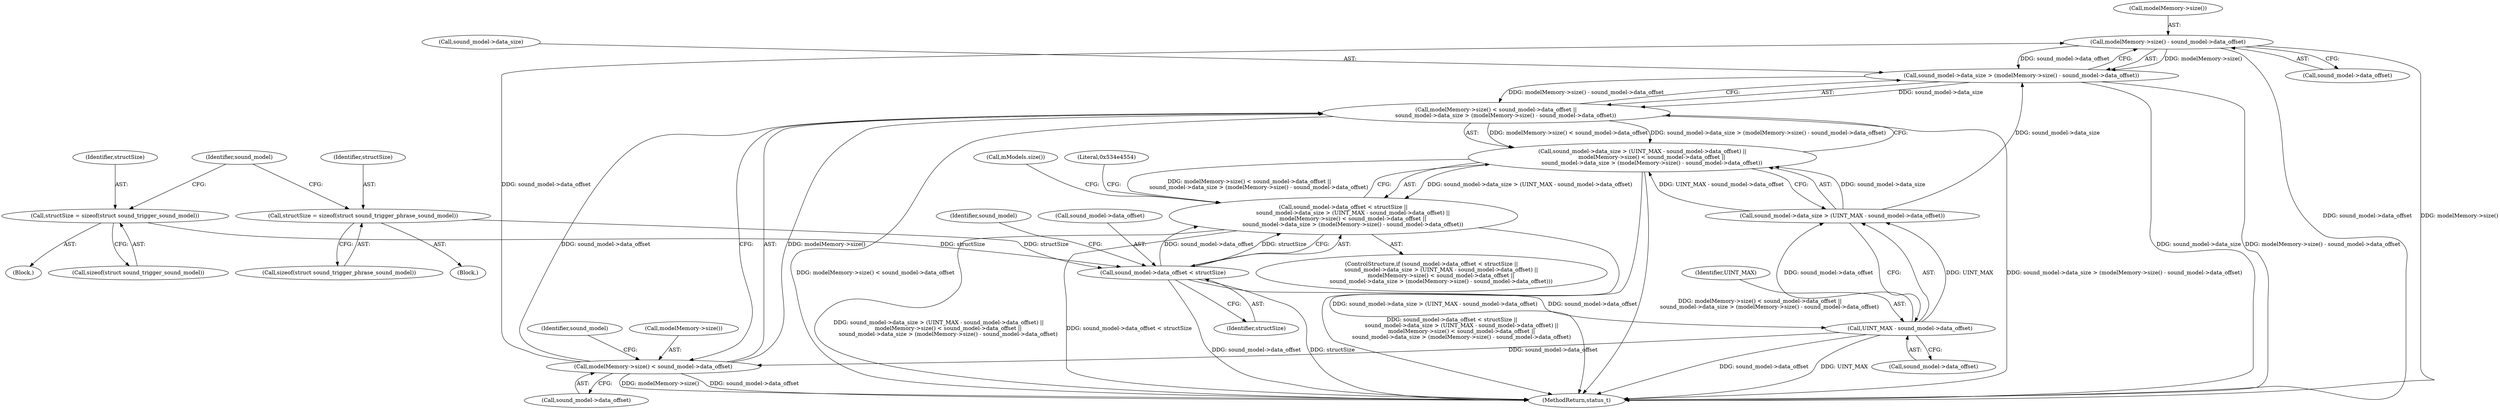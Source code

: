 digraph "0_Android_035cb12f392860113dce96116a5150e2fde6f0cc@pointer" {
"1000176" [label="(Call,modelMemory->size() - sound_model->data_offset)"];
"1000167" [label="(Call,modelMemory->size() < sound_model->data_offset)"];
"1000161" [label="(Call,UINT_MAX - sound_model->data_offset)"];
"1000151" [label="(Call,sound_model->data_offset < structSize)"];
"1000139" [label="(Call,structSize = sizeof(struct sound_trigger_phrase_sound_model))"];
"1000145" [label="(Call,structSize = sizeof(struct sound_trigger_sound_model))"];
"1000172" [label="(Call,sound_model->data_size > (modelMemory->size() - sound_model->data_offset))"];
"1000166" [label="(Call,modelMemory->size() < sound_model->data_offset ||\n           sound_model->data_size > (modelMemory->size() - sound_model->data_offset))"];
"1000156" [label="(Call,sound_model->data_size > (UINT_MAX - sound_model->data_offset) ||\n           modelMemory->size() < sound_model->data_offset ||\n           sound_model->data_size > (modelMemory->size() - sound_model->data_offset))"];
"1000150" [label="(Call,sound_model->data_offset < structSize ||\n           sound_model->data_size > (UINT_MAX - sound_model->data_offset) ||\n           modelMemory->size() < sound_model->data_offset ||\n           sound_model->data_size > (modelMemory->size() - sound_model->data_offset))"];
"1000161" [label="(Call,UINT_MAX - sound_model->data_offset)"];
"1000138" [label="(Block,)"];
"1000159" [label="(Identifier,sound_model)"];
"1000149" [label="(ControlStructure,if (sound_model->data_offset < structSize ||\n           sound_model->data_size > (UINT_MAX - sound_model->data_offset) ||\n           modelMemory->size() < sound_model->data_offset ||\n           sound_model->data_size > (modelMemory->size() - sound_model->data_offset)))"];
"1000155" [label="(Identifier,structSize)"];
"1000153" [label="(Identifier,sound_model)"];
"1000254" [label="(MethodReturn,status_t)"];
"1000141" [label="(Call,sizeof(struct sound_trigger_phrase_sound_model))"];
"1000183" [label="(Literal,0x534e4554)"];
"1000163" [label="(Call,sound_model->data_offset)"];
"1000173" [label="(Call,sound_model->data_size)"];
"1000156" [label="(Call,sound_model->data_size > (UINT_MAX - sound_model->data_offset) ||\n           modelMemory->size() < sound_model->data_offset ||\n           sound_model->data_size > (modelMemory->size() - sound_model->data_offset))"];
"1000176" [label="(Call,modelMemory->size() - sound_model->data_offset)"];
"1000177" [label="(Call,modelMemory->size())"];
"1000157" [label="(Call,sound_model->data_size > (UINT_MAX - sound_model->data_offset))"];
"1000146" [label="(Identifier,structSize)"];
"1000150" [label="(Call,sound_model->data_offset < structSize ||\n           sound_model->data_size > (UINT_MAX - sound_model->data_offset) ||\n           modelMemory->size() < sound_model->data_offset ||\n           sound_model->data_size > (modelMemory->size() - sound_model->data_offset))"];
"1000144" [label="(Block,)"];
"1000145" [label="(Call,structSize = sizeof(struct sound_trigger_sound_model))"];
"1000152" [label="(Call,sound_model->data_offset)"];
"1000151" [label="(Call,sound_model->data_offset < structSize)"];
"1000167" [label="(Call,modelMemory->size() < sound_model->data_offset)"];
"1000162" [label="(Identifier,UINT_MAX)"];
"1000192" [label="(Call,mModels.size())"];
"1000147" [label="(Call,sizeof(struct sound_trigger_sound_model))"];
"1000178" [label="(Call,sound_model->data_offset)"];
"1000169" [label="(Call,sound_model->data_offset)"];
"1000140" [label="(Identifier,structSize)"];
"1000139" [label="(Call,structSize = sizeof(struct sound_trigger_phrase_sound_model))"];
"1000168" [label="(Call,modelMemory->size())"];
"1000166" [label="(Call,modelMemory->size() < sound_model->data_offset ||\n           sound_model->data_size > (modelMemory->size() - sound_model->data_offset))"];
"1000172" [label="(Call,sound_model->data_size > (modelMemory->size() - sound_model->data_offset))"];
"1000174" [label="(Identifier,sound_model)"];
"1000176" -> "1000172"  [label="AST: "];
"1000176" -> "1000178"  [label="CFG: "];
"1000177" -> "1000176"  [label="AST: "];
"1000178" -> "1000176"  [label="AST: "];
"1000172" -> "1000176"  [label="CFG: "];
"1000176" -> "1000254"  [label="DDG: sound_model->data_offset"];
"1000176" -> "1000254"  [label="DDG: modelMemory->size()"];
"1000176" -> "1000172"  [label="DDG: modelMemory->size()"];
"1000176" -> "1000172"  [label="DDG: sound_model->data_offset"];
"1000167" -> "1000176"  [label="DDG: sound_model->data_offset"];
"1000167" -> "1000166"  [label="AST: "];
"1000167" -> "1000169"  [label="CFG: "];
"1000168" -> "1000167"  [label="AST: "];
"1000169" -> "1000167"  [label="AST: "];
"1000174" -> "1000167"  [label="CFG: "];
"1000166" -> "1000167"  [label="CFG: "];
"1000167" -> "1000254"  [label="DDG: sound_model->data_offset"];
"1000167" -> "1000254"  [label="DDG: modelMemory->size()"];
"1000167" -> "1000166"  [label="DDG: modelMemory->size()"];
"1000167" -> "1000166"  [label="DDG: sound_model->data_offset"];
"1000161" -> "1000167"  [label="DDG: sound_model->data_offset"];
"1000161" -> "1000157"  [label="AST: "];
"1000161" -> "1000163"  [label="CFG: "];
"1000162" -> "1000161"  [label="AST: "];
"1000163" -> "1000161"  [label="AST: "];
"1000157" -> "1000161"  [label="CFG: "];
"1000161" -> "1000254"  [label="DDG: sound_model->data_offset"];
"1000161" -> "1000254"  [label="DDG: UINT_MAX"];
"1000161" -> "1000157"  [label="DDG: UINT_MAX"];
"1000161" -> "1000157"  [label="DDG: sound_model->data_offset"];
"1000151" -> "1000161"  [label="DDG: sound_model->data_offset"];
"1000151" -> "1000150"  [label="AST: "];
"1000151" -> "1000155"  [label="CFG: "];
"1000152" -> "1000151"  [label="AST: "];
"1000155" -> "1000151"  [label="AST: "];
"1000159" -> "1000151"  [label="CFG: "];
"1000150" -> "1000151"  [label="CFG: "];
"1000151" -> "1000254"  [label="DDG: sound_model->data_offset"];
"1000151" -> "1000254"  [label="DDG: structSize"];
"1000151" -> "1000150"  [label="DDG: sound_model->data_offset"];
"1000151" -> "1000150"  [label="DDG: structSize"];
"1000139" -> "1000151"  [label="DDG: structSize"];
"1000145" -> "1000151"  [label="DDG: structSize"];
"1000139" -> "1000138"  [label="AST: "];
"1000139" -> "1000141"  [label="CFG: "];
"1000140" -> "1000139"  [label="AST: "];
"1000141" -> "1000139"  [label="AST: "];
"1000153" -> "1000139"  [label="CFG: "];
"1000145" -> "1000144"  [label="AST: "];
"1000145" -> "1000147"  [label="CFG: "];
"1000146" -> "1000145"  [label="AST: "];
"1000147" -> "1000145"  [label="AST: "];
"1000153" -> "1000145"  [label="CFG: "];
"1000172" -> "1000166"  [label="AST: "];
"1000173" -> "1000172"  [label="AST: "];
"1000166" -> "1000172"  [label="CFG: "];
"1000172" -> "1000254"  [label="DDG: modelMemory->size() - sound_model->data_offset"];
"1000172" -> "1000254"  [label="DDG: sound_model->data_size"];
"1000172" -> "1000166"  [label="DDG: sound_model->data_size"];
"1000172" -> "1000166"  [label="DDG: modelMemory->size() - sound_model->data_offset"];
"1000157" -> "1000172"  [label="DDG: sound_model->data_size"];
"1000166" -> "1000156"  [label="AST: "];
"1000156" -> "1000166"  [label="CFG: "];
"1000166" -> "1000254"  [label="DDG: sound_model->data_size > (modelMemory->size() - sound_model->data_offset)"];
"1000166" -> "1000254"  [label="DDG: modelMemory->size() < sound_model->data_offset"];
"1000166" -> "1000156"  [label="DDG: modelMemory->size() < sound_model->data_offset"];
"1000166" -> "1000156"  [label="DDG: sound_model->data_size > (modelMemory->size() - sound_model->data_offset)"];
"1000156" -> "1000150"  [label="AST: "];
"1000156" -> "1000157"  [label="CFG: "];
"1000157" -> "1000156"  [label="AST: "];
"1000150" -> "1000156"  [label="CFG: "];
"1000156" -> "1000254"  [label="DDG: sound_model->data_size > (UINT_MAX - sound_model->data_offset)"];
"1000156" -> "1000254"  [label="DDG: modelMemory->size() < sound_model->data_offset ||\n           sound_model->data_size > (modelMemory->size() - sound_model->data_offset)"];
"1000156" -> "1000150"  [label="DDG: sound_model->data_size > (UINT_MAX - sound_model->data_offset)"];
"1000156" -> "1000150"  [label="DDG: modelMemory->size() < sound_model->data_offset ||\n           sound_model->data_size > (modelMemory->size() - sound_model->data_offset)"];
"1000157" -> "1000156"  [label="DDG: sound_model->data_size"];
"1000157" -> "1000156"  [label="DDG: UINT_MAX - sound_model->data_offset"];
"1000150" -> "1000149"  [label="AST: "];
"1000183" -> "1000150"  [label="CFG: "];
"1000192" -> "1000150"  [label="CFG: "];
"1000150" -> "1000254"  [label="DDG: sound_model->data_offset < structSize"];
"1000150" -> "1000254"  [label="DDG: sound_model->data_offset < structSize ||\n           sound_model->data_size > (UINT_MAX - sound_model->data_offset) ||\n           modelMemory->size() < sound_model->data_offset ||\n           sound_model->data_size > (modelMemory->size() - sound_model->data_offset)"];
"1000150" -> "1000254"  [label="DDG: sound_model->data_size > (UINT_MAX - sound_model->data_offset) ||\n           modelMemory->size() < sound_model->data_offset ||\n           sound_model->data_size > (modelMemory->size() - sound_model->data_offset)"];
}
